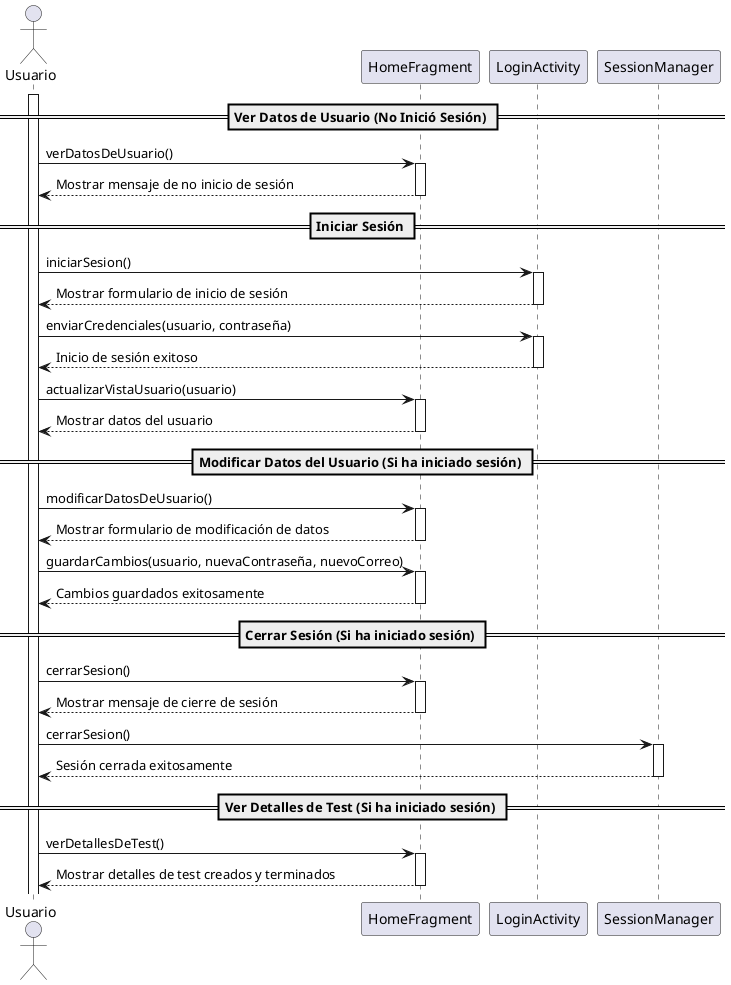 @startuml
actor Usuario as user

activate user

== Ver Datos de Usuario (No Inició Sesión) ==
user -> HomeFragment: verDatosDeUsuario()
activate HomeFragment
HomeFragment --> user: Mostrar mensaje de no inicio de sesión
deactivate HomeFragment

== Iniciar Sesión ==
user -> LoginActivity: iniciarSesion()
activate LoginActivity
LoginActivity --> user: Mostrar formulario de inicio de sesión
deactivate LoginActivity

user -> LoginActivity: enviarCredenciales(usuario, contraseña)
activate LoginActivity
LoginActivity --> user: Inicio de sesión exitoso
deactivate LoginActivity

user -> HomeFragment: actualizarVistaUsuario(usuario)
activate HomeFragment
HomeFragment --> user: Mostrar datos del usuario
deactivate HomeFragment

== Modificar Datos del Usuario (Si ha iniciado sesión) ==
user -> HomeFragment: modificarDatosDeUsuario()
activate HomeFragment
HomeFragment --> user: Mostrar formulario de modificación de datos
deactivate HomeFragment

user -> HomeFragment: guardarCambios(usuario, nuevaContraseña, nuevoCorreo)
activate HomeFragment
HomeFragment --> user: Cambios guardados exitosamente
deactivate HomeFragment

== Cerrar Sesión (Si ha iniciado sesión) ==
user -> HomeFragment: cerrarSesion()
activate HomeFragment
HomeFragment --> user: Mostrar mensaje de cierre de sesión
deactivate HomeFragment

user -> SessionManager: cerrarSesion()
activate SessionManager
SessionManager --> user: Sesión cerrada exitosamente
deactivate SessionManager

== Ver Detalles de Test (Si ha iniciado sesión) ==
user -> HomeFragment: verDetallesDeTest()
activate HomeFragment
HomeFragment --> user: Mostrar detalles de test creados y terminados
deactivate HomeFragment
@enduml
